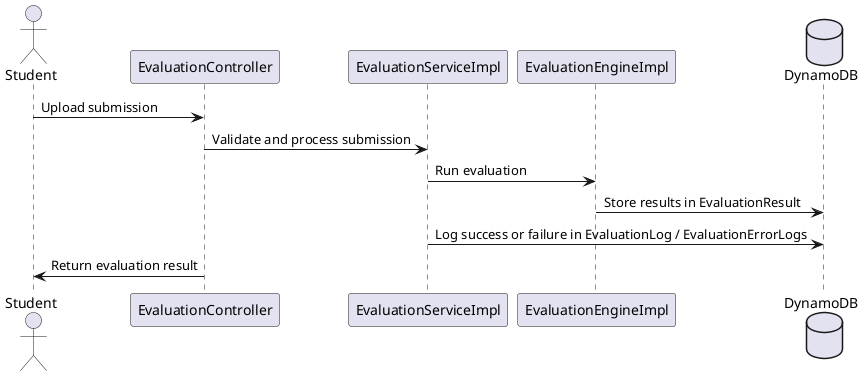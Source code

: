 @startuml
actor Student
participant "EvaluationController" as EC
participant "EvaluationServiceImpl" as ES
participant "EvaluationEngineImpl" as EE
database "DynamoDB" as DB

Student -> EC : Upload submission
EC -> ES : Validate and process submission
ES -> EE : Run evaluation
EE -> DB : Store results in EvaluationResult
ES -> DB : Log success or failure in EvaluationLog / EvaluationErrorLogs
EC -> Student : Return evaluation result
@enduml